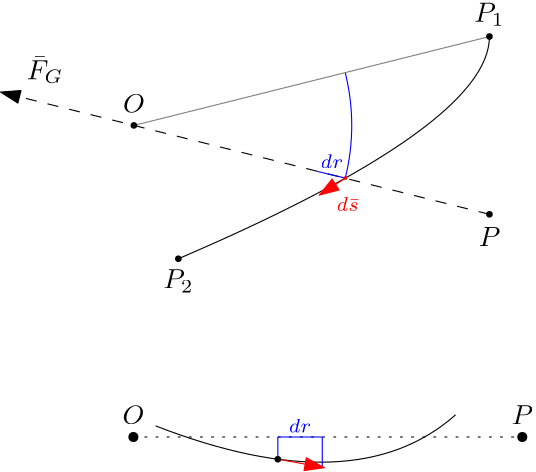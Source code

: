<?xml version="1.0"?>
<!DOCTYPE ipe SYSTEM "ipe.dtd">
<ipe version="70218" creator="Ipe 7.2.28">
<info created="D:20241018180053" modified="D:20241018182245"/>
<ipestyle name="basic">
<symbol name="arrow/arc(spx)">
<path stroke="sym-stroke" fill="sym-stroke" pen="sym-pen">
0 0 m
-1 0.333 l
-1 -0.333 l
h
</path>
</symbol>
<symbol name="arrow/farc(spx)">
<path stroke="sym-stroke" fill="white" pen="sym-pen">
0 0 m
-1 0.333 l
-1 -0.333 l
h
</path>
</symbol>
<symbol name="arrow/ptarc(spx)">
<path stroke="sym-stroke" fill="sym-stroke" pen="sym-pen">
0 0 m
-1 0.333 l
-0.8 0 l
-1 -0.333 l
h
</path>
</symbol>
<symbol name="arrow/fptarc(spx)">
<path stroke="sym-stroke" fill="white" pen="sym-pen">
0 0 m
-1 0.333 l
-0.8 0 l
-1 -0.333 l
h
</path>
</symbol>
<symbol name="mark/circle(sx)" transformations="translations">
<path fill="sym-stroke">
0.6 0 0 0.6 0 0 e
0.4 0 0 0.4 0 0 e
</path>
</symbol>
<symbol name="mark/disk(sx)" transformations="translations">
<path fill="sym-stroke">
0.6 0 0 0.6 0 0 e
</path>
</symbol>
<symbol name="mark/fdisk(sfx)" transformations="translations">
<group>
<path fill="sym-fill">
0.5 0 0 0.5 0 0 e
</path>
<path fill="sym-stroke" fillrule="eofill">
0.6 0 0 0.6 0 0 e
0.4 0 0 0.4 0 0 e
</path>
</group>
</symbol>
<symbol name="mark/box(sx)" transformations="translations">
<path fill="sym-stroke" fillrule="eofill">
-0.6 -0.6 m
0.6 -0.6 l
0.6 0.6 l
-0.6 0.6 l
h
-0.4 -0.4 m
0.4 -0.4 l
0.4 0.4 l
-0.4 0.4 l
h
</path>
</symbol>
<symbol name="mark/square(sx)" transformations="translations">
<path fill="sym-stroke">
-0.6 -0.6 m
0.6 -0.6 l
0.6 0.6 l
-0.6 0.6 l
h
</path>
</symbol>
<symbol name="mark/fsquare(sfx)" transformations="translations">
<group>
<path fill="sym-fill">
-0.5 -0.5 m
0.5 -0.5 l
0.5 0.5 l
-0.5 0.5 l
h
</path>
<path fill="sym-stroke" fillrule="eofill">
-0.6 -0.6 m
0.6 -0.6 l
0.6 0.6 l
-0.6 0.6 l
h
-0.4 -0.4 m
0.4 -0.4 l
0.4 0.4 l
-0.4 0.4 l
h
</path>
</group>
</symbol>
<symbol name="mark/cross(sx)" transformations="translations">
<group>
<path fill="sym-stroke">
-0.43 -0.57 m
0.57 0.43 l
0.43 0.57 l
-0.57 -0.43 l
h
</path>
<path fill="sym-stroke">
-0.43 0.57 m
0.57 -0.43 l
0.43 -0.57 l
-0.57 0.43 l
h
</path>
</group>
</symbol>
<symbol name="arrow/fnormal(spx)">
<path stroke="sym-stroke" fill="white" pen="sym-pen">
0 0 m
-1 0.333 l
-1 -0.333 l
h
</path>
</symbol>
<symbol name="arrow/pointed(spx)">
<path stroke="sym-stroke" fill="sym-stroke" pen="sym-pen">
0 0 m
-1 0.333 l
-0.8 0 l
-1 -0.333 l
h
</path>
</symbol>
<symbol name="arrow/fpointed(spx)">
<path stroke="sym-stroke" fill="white" pen="sym-pen">
0 0 m
-1 0.333 l
-0.8 0 l
-1 -0.333 l
h
</path>
</symbol>
<symbol name="arrow/linear(spx)">
<path stroke="sym-stroke" pen="sym-pen">
-1 0.333 m
0 0 l
-1 -0.333 l
</path>
</symbol>
<symbol name="arrow/fdouble(spx)">
<path stroke="sym-stroke" fill="white" pen="sym-pen">
0 0 m
-1 0.333 l
-1 -0.333 l
h
-1 0 m
-2 0.333 l
-2 -0.333 l
h
</path>
</symbol>
<symbol name="arrow/double(spx)">
<path stroke="sym-stroke" fill="sym-stroke" pen="sym-pen">
0 0 m
-1 0.333 l
-1 -0.333 l
h
-1 0 m
-2 0.333 l
-2 -0.333 l
h
</path>
</symbol>
<symbol name="arrow/mid-normal(spx)">
<path stroke="sym-stroke" fill="sym-stroke" pen="sym-pen">
0.5 0 m
-0.5 0.333 l
-0.5 -0.333 l
h
</path>
</symbol>
<symbol name="arrow/mid-fnormal(spx)">
<path stroke="sym-stroke" fill="white" pen="sym-pen">
0.5 0 m
-0.5 0.333 l
-0.5 -0.333 l
h
</path>
</symbol>
<symbol name="arrow/mid-pointed(spx)">
<path stroke="sym-stroke" fill="sym-stroke" pen="sym-pen">
0.5 0 m
-0.5 0.333 l
-0.3 0 l
-0.5 -0.333 l
h
</path>
</symbol>
<symbol name="arrow/mid-fpointed(spx)">
<path stroke="sym-stroke" fill="white" pen="sym-pen">
0.5 0 m
-0.5 0.333 l
-0.3 0 l
-0.5 -0.333 l
h
</path>
</symbol>
<symbol name="arrow/mid-double(spx)">
<path stroke="sym-stroke" fill="sym-stroke" pen="sym-pen">
1 0 m
0 0.333 l
0 -0.333 l
h
0 0 m
-1 0.333 l
-1 -0.333 l
h
</path>
</symbol>
<symbol name="arrow/mid-fdouble(spx)">
<path stroke="sym-stroke" fill="white" pen="sym-pen">
1 0 m
0 0.333 l
0 -0.333 l
h
0 0 m
-1 0.333 l
-1 -0.333 l
h
</path>
</symbol>
<anglesize name="22.5 deg" value="22.5"/>
<anglesize name="30 deg" value="30"/>
<anglesize name="45 deg" value="45"/>
<anglesize name="60 deg" value="60"/>
<anglesize name="90 deg" value="90"/>
<arrowsize name="large" value="10"/>
<arrowsize name="small" value="5"/>
<arrowsize name="tiny" value="3"/>
<color name="blue" value="0 0 1"/>
<color name="brown" value="0.647 0.165 0.165"/>
<color name="darkblue" value="0 0 0.545"/>
<color name="darkcyan" value="0 0.545 0.545"/>
<color name="darkgray" value="0.663"/>
<color name="darkgreen" value="0 0.392 0"/>
<color name="darkmagenta" value="0.545 0 0.545"/>
<color name="darkorange" value="1 0.549 0"/>
<color name="darkred" value="0.545 0 0"/>
<color name="gold" value="1 0.843 0"/>
<color name="gray" value="0.745"/>
<color name="green" value="0 1 0"/>
<color name="lightblue" value="0.678 0.847 0.902"/>
<color name="lightcyan" value="0.878 1 1"/>
<color name="lightgray" value="0.827"/>
<color name="lightgreen" value="0.565 0.933 0.565"/>
<color name="lightyellow" value="1 1 0.878"/>
<color name="navy" value="0 0 0.502"/>
<color name="orange" value="1 0.647 0"/>
<color name="pink" value="1 0.753 0.796"/>
<color name="purple" value="0.627 0.125 0.941"/>
<color name="red" value="1 0 0"/>
<color name="seagreen" value="0.18 0.545 0.341"/>
<color name="turquoise" value="0.251 0.878 0.816"/>
<color name="violet" value="0.933 0.51 0.933"/>
<color name="yellow" value="1 1 0"/>
<dashstyle name="dash dot dotted" value="[4 2 1 2 1 2] 0"/>
<dashstyle name="dash dotted" value="[4 2 1 2] 0"/>
<dashstyle name="dashed" value="[4] 0"/>
<dashstyle name="dotted" value="[1 3] 0"/>
<gridsize name="10 pts (~3.5 mm)" value="10"/>
<gridsize name="14 pts (~5 mm)" value="14"/>
<gridsize name="16 pts (~6 mm)" value="16"/>
<gridsize name="20 pts (~7 mm)" value="20"/>
<gridsize name="28 pts (~10 mm)" value="28"/>
<gridsize name="32 pts (~12 mm)" value="32"/>
<gridsize name="4 pts" value="4"/>
<gridsize name="56 pts (~20 mm)" value="56"/>
<gridsize name="8 pts (~3 mm)" value="8"/>
<opacity name="10%" value="0.1"/>
<opacity name="30%" value="0.3"/>
<opacity name="50%" value="0.5"/>
<opacity name="75%" value="0.75"/>
<pen name="fat" value="1.2"/>
<pen name="heavier" value="0.8"/>
<pen name="ultrafat" value="2"/>
<symbolsize name="large" value="5"/>
<symbolsize name="small" value="2"/>
<symbolsize name="tiny" value="1.1"/>
<textsize name="Huge" value="\Huge"/>
<textsize name="LARGE" value="\LARGE"/>
<textsize name="Large" value="\Large"/>
<textsize name="footnote" value="\footnotesize"/>
<textsize name="huge" value="\huge"/>
<textsize name="large" value="\large"/>
<textsize name="script" value="\scriptsize"/>
<textsize name="small" value="\small"/>
<textsize name="tiny" value="\tiny"/>
<textstyle name="center" begin="\begin{center}" end="\end{center}"/>
<textstyle name="item" begin="\begin{itemize}\item{}" end="\end{itemize}"/>
<textstyle name="itemize" begin="\begin{itemize}" end="\end{itemize}"/>
<tiling name="falling" angle="-60" step="4" width="1"/>
<tiling name="rising" angle="30" step="4" width="1"/>
</ipestyle>
<page>
<layer name="alpha"/>
<view layers="alpha" active="alpha"/>
<path layer="alpha" matrix="1 0 0 1 3.81921 -36.1702" stroke="black">
196 712 m
268 684
304 716 c
</path>
<text matrix="1 0 0 1 92.9372 59.5787" transformations="translations" pos="176 696" stroke="1 0 0" type="label" width="7.908" height="4.843" depth="0" halign="center" valign="center" size="script" style="math">d\bar s</text>
<path matrix="1 0 0 1 3.81921 -36.1702" stroke="0" dash="dotted">
188 708 m
328 708 l
</path>
<use matrix="1 0 0 1 15.8192 -16.1702" name="mark/disk(sx)" pos="176 688" size="normal" stroke="black"/>
<text matrix="1 0 0 1 15.8192 -16.1702" transformations="translations" pos="176 696" stroke="black" type="label" width="7.876" height="6.808" depth="0" halign="center" valign="center" style="math">O</text>
<use matrix="1 0 0 1 11.8192 -64.1702" name="mark/disk(sx)" pos="320 736" size="normal" stroke="black"/>
<text matrix="1 0 0 1 155.819 -16.1702" transformations="translations" pos="176 696" stroke="black" type="label" width="7.78" height="6.808" depth="0" halign="center" valign="center" style="math">P</text>
<path matrix="0.885016 0 0 0.885016 33.255 45.2382" stroke="0 0 1">
256 696 m
256 708 l
</path>
<path matrix="1 0 0 1 3.81921 -36.1702" stroke="0 0 1">
240 700 m
240 708 l
</path>
<path matrix="0.380434 0 0 0.380434 152.516 397.526" stroke="1 0 0" arrow="normal/normal">
240 700 m
284 692 l
</path>
<use matrix="1 0 0 1 3.81955 -36.1698" name="mark/disk(sx)" pos="240 700" size="small" stroke="black"/>
<path matrix="1 0 0 1 3.81921 -36.1702" stroke="0 0 1">
240 708 m
256 708 l
</path>
<text matrix="1 0 0 1 75.8192 -20.1702" transformations="translations" pos="176 696" stroke="0 0 1" type="label" width="8.061" height="4.843" depth="0" halign="center" valign="center" size="script" style="math">dr</text>
<use name="mark/disk(sx)" pos="320 752" size="small"/>
<text matrix="1 0 0 1 -16 108" transformations="translations" pos="176 696" stroke="black" type="label" width="13.107" height="8.179" depth="1.49" halign="center" valign="center" style="math">\bar F_G</text>
<text matrix="1 0 0 1 16 96" transformations="translations" pos="176 696" stroke="black" type="label" width="7.876" height="6.808" depth="0" halign="center" valign="center" style="math">O</text>
<text matrix="1 0 0 1 144 48" transformations="translations" pos="176 696" stroke="black" type="label" width="7.78" height="6.808" depth="0" halign="center" valign="center" style="math">P</text>
<text matrix="1 0 0 1 144 128" transformations="translations" pos="176 696" stroke="black" type="label" width="10.866" height="6.812" depth="1.49" halign="center" valign="center" style="math">P_1</text>
<path stroke="0">
320 816 m
320 784
208 736 c
</path>
<use matrix="1 0 0 1 -112 -80" name="mark/disk(sx)" pos="320 816" size="small"/>
<text matrix="1 0 0 1 32 32" transformations="translations" pos="176 696" stroke="black" type="label" width="10.866" height="6.812" depth="1.49" halign="center" valign="center" style="math">P_2</text>
<path stroke="0" dash="dashed" arrow="normal/normal">
320 752 m
144 796 l
</path>
<path matrix="1 0 0 1 0.179846 -0.107907" stroke="1 0 0" arrow="normal/normal">
267.995 765.149 m
258.544 759.026 l
</path>
<path stroke="0.502">
192 784 m
320 816 l
</path>
<use name="mark/disk(sx)" pos="192 784" size="small"/>
<use name="mark/disk(sx)" pos="320 816" size="small"/>
<path stroke="0 0 1">
268.24 765.009 m
257.928 767.459 l
</path>
<use matrix="1 0 0 1 -0.00022042 -0.0001711" name="mark/disk(sx)" pos="268.164 765.052" size="tiny" stroke="1 0 0"/>
<text matrix="1 0 0 1 87.2536 75.0065" transformations="translations" pos="176 696" stroke="0 0 1" type="label" width="8.061" height="4.843" depth="0" halign="center" valign="center" size="script" style="math">dr</text>
<path stroke="0 0 1">
268.125 765.144 m
78.4255 0 0 78.4255 192 784 268.116 802.893 a
</path>
</page>
</ipe>
